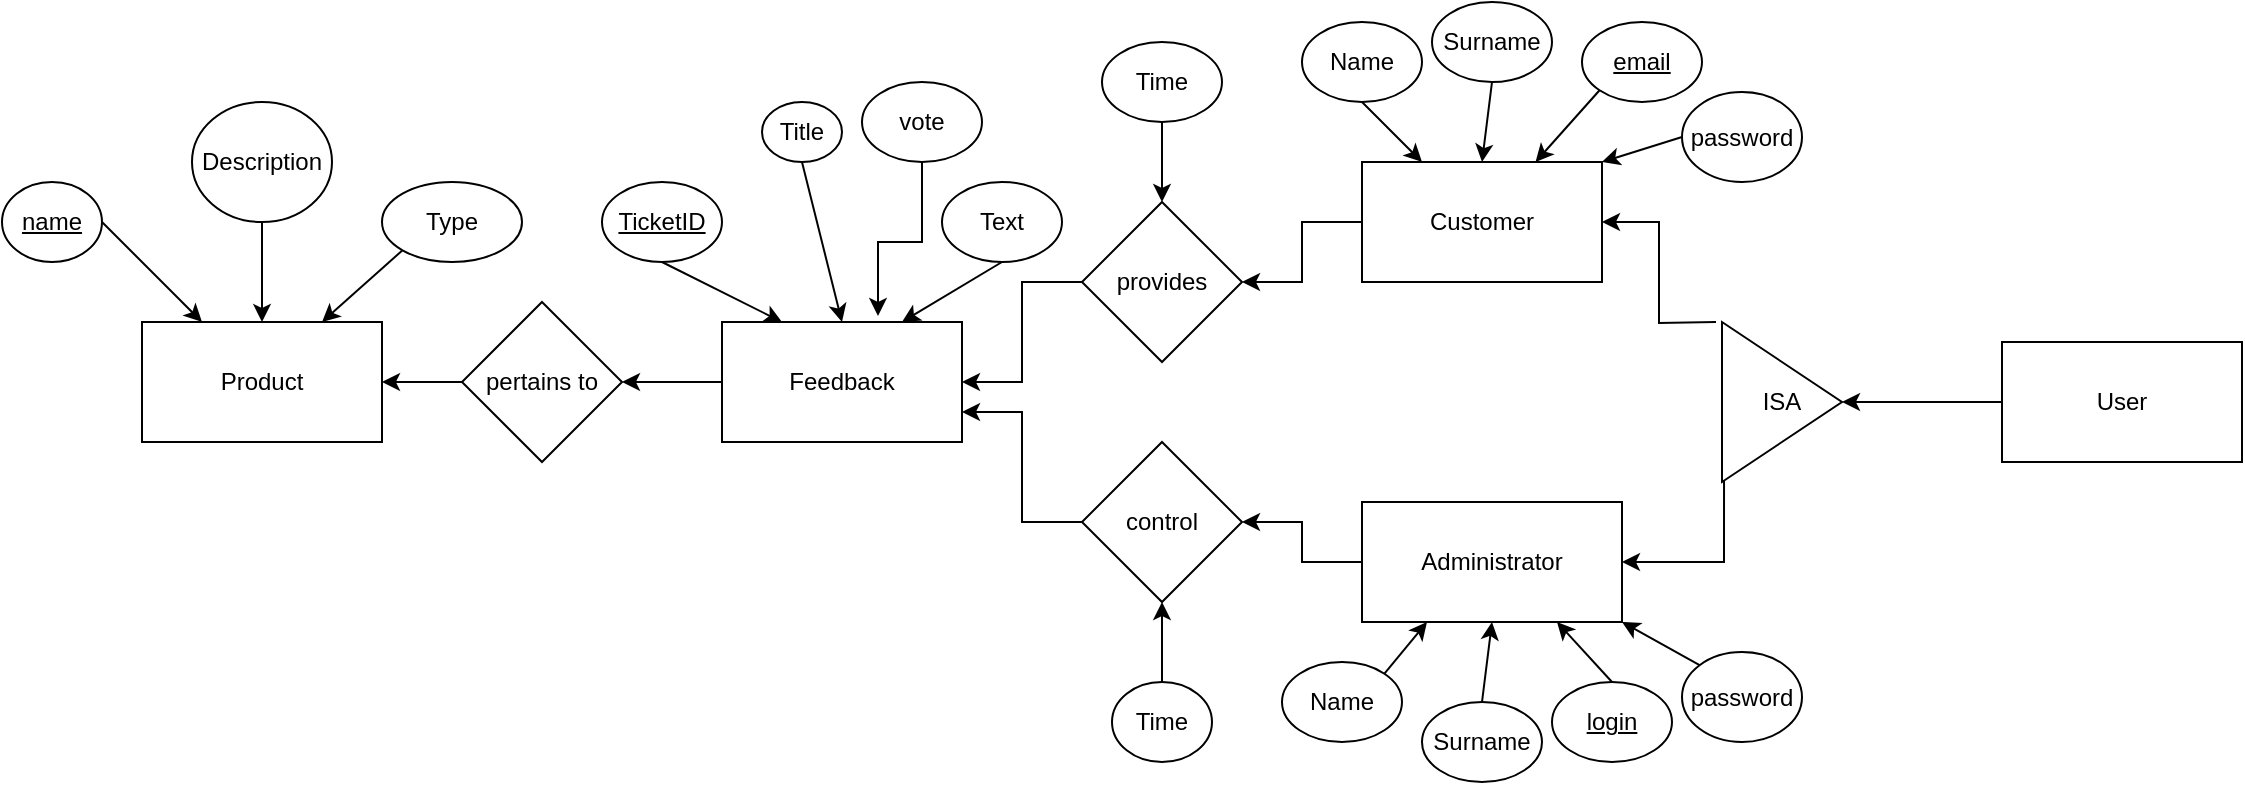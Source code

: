 <mxfile version="12.7.2" type="github">
  <diagram id="pEHj8gA7eJrd1sAcKQx-" name="Page-1">
    <mxGraphModel dx="1662" dy="798" grid="1" gridSize="10" guides="1" tooltips="1" connect="1" arrows="1" fold="1" page="1" pageScale="1" pageWidth="850" pageHeight="1100" math="0" shadow="0">
      <root>
        <mxCell id="0" />
        <mxCell id="1" parent="0" />
        <mxCell id="D7U8yalIRQosWAP7iNRk-18" style="edgeStyle=orthogonalEdgeStyle;rounded=0;orthogonalLoop=1;jettySize=auto;html=1;exitX=0;exitY=0.5;exitDx=0;exitDy=0;entryX=1;entryY=0.5;entryDx=0;entryDy=0;" parent="1" source="D7U8yalIRQosWAP7iNRk-1" target="D7U8yalIRQosWAP7iNRk-13" edge="1">
          <mxGeometry relative="1" as="geometry" />
        </mxCell>
        <mxCell id="D7U8yalIRQosWAP7iNRk-1" value="Administrator" style="rounded=0;whiteSpace=wrap;html=1;" parent="1" vertex="1">
          <mxGeometry x="1010" y="420" width="130" height="60" as="geometry" />
        </mxCell>
        <mxCell id="D7U8yalIRQosWAP7iNRk-14" style="edgeStyle=orthogonalEdgeStyle;rounded=0;orthogonalLoop=1;jettySize=auto;html=1;exitX=0;exitY=0.5;exitDx=0;exitDy=0;entryX=1;entryY=0.5;entryDx=0;entryDy=0;" parent="1" source="D7U8yalIRQosWAP7iNRk-3" target="D7U8yalIRQosWAP7iNRk-12" edge="1">
          <mxGeometry relative="1" as="geometry" />
        </mxCell>
        <mxCell id="D7U8yalIRQosWAP7iNRk-3" value="Customer" style="rounded=0;whiteSpace=wrap;html=1;" parent="1" vertex="1">
          <mxGeometry x="1010" y="250" width="120" height="60" as="geometry" />
        </mxCell>
        <mxCell id="D7U8yalIRQosWAP7iNRk-6" style="edgeStyle=orthogonalEdgeStyle;rounded=0;orthogonalLoop=1;jettySize=auto;html=1;entryX=1;entryY=0.5;entryDx=0;entryDy=0;" parent="1" target="D7U8yalIRQosWAP7iNRk-3" edge="1">
          <mxGeometry relative="1" as="geometry">
            <mxPoint x="1187" y="330" as="sourcePoint" />
          </mxGeometry>
        </mxCell>
        <mxCell id="D7U8yalIRQosWAP7iNRk-7" style="edgeStyle=orthogonalEdgeStyle;rounded=0;orthogonalLoop=1;jettySize=auto;html=1;exitX=0.017;exitY=0.988;exitDx=0;exitDy=0;entryX=1;entryY=0.5;entryDx=0;entryDy=0;exitPerimeter=0;" parent="1" source="D7U8yalIRQosWAP7iNRk-4" target="D7U8yalIRQosWAP7iNRk-1" edge="1">
          <mxGeometry relative="1" as="geometry" />
        </mxCell>
        <mxCell id="D7U8yalIRQosWAP7iNRk-4" value="ISA" style="triangle;whiteSpace=wrap;html=1;" parent="1" vertex="1">
          <mxGeometry x="1190" y="330" width="60" height="80" as="geometry" />
        </mxCell>
        <mxCell id="D7U8yalIRQosWAP7iNRk-9" style="edgeStyle=orthogonalEdgeStyle;rounded=0;orthogonalLoop=1;jettySize=auto;html=1;exitX=0;exitY=0.5;exitDx=0;exitDy=0;" parent="1" source="D7U8yalIRQosWAP7iNRk-5" target="D7U8yalIRQosWAP7iNRk-4" edge="1">
          <mxGeometry relative="1" as="geometry" />
        </mxCell>
        <mxCell id="D7U8yalIRQosWAP7iNRk-5" value="User" style="rounded=0;whiteSpace=wrap;html=1;" parent="1" vertex="1">
          <mxGeometry x="1330" y="340" width="120" height="60" as="geometry" />
        </mxCell>
        <mxCell id="D7U8yalIRQosWAP7iNRk-21" style="edgeStyle=orthogonalEdgeStyle;rounded=0;orthogonalLoop=1;jettySize=auto;html=1;exitX=0;exitY=0.5;exitDx=0;exitDy=0;" parent="1" source="D7U8yalIRQosWAP7iNRk-10" target="D7U8yalIRQosWAP7iNRk-20" edge="1">
          <mxGeometry relative="1" as="geometry" />
        </mxCell>
        <mxCell id="D7U8yalIRQosWAP7iNRk-10" value="Feedback" style="rounded=0;whiteSpace=wrap;html=1;" parent="1" vertex="1">
          <mxGeometry x="690" y="330" width="120" height="60" as="geometry" />
        </mxCell>
        <mxCell id="D7U8yalIRQosWAP7iNRk-15" style="edgeStyle=orthogonalEdgeStyle;rounded=0;orthogonalLoop=1;jettySize=auto;html=1;exitX=0;exitY=0.5;exitDx=0;exitDy=0;" parent="1" source="D7U8yalIRQosWAP7iNRk-12" target="D7U8yalIRQosWAP7iNRk-10" edge="1">
          <mxGeometry relative="1" as="geometry" />
        </mxCell>
        <mxCell id="D7U8yalIRQosWAP7iNRk-12" value="provides" style="rhombus;whiteSpace=wrap;html=1;" parent="1" vertex="1">
          <mxGeometry x="870" y="270" width="80" height="80" as="geometry" />
        </mxCell>
        <mxCell id="D7U8yalIRQosWAP7iNRk-16" style="edgeStyle=orthogonalEdgeStyle;rounded=0;orthogonalLoop=1;jettySize=auto;html=1;exitX=0;exitY=0.5;exitDx=0;exitDy=0;entryX=1;entryY=0.75;entryDx=0;entryDy=0;" parent="1" source="D7U8yalIRQosWAP7iNRk-13" target="D7U8yalIRQosWAP7iNRk-10" edge="1">
          <mxGeometry relative="1" as="geometry" />
        </mxCell>
        <mxCell id="D7U8yalIRQosWAP7iNRk-13" value="control&lt;br&gt;" style="rhombus;whiteSpace=wrap;html=1;" parent="1" vertex="1">
          <mxGeometry x="870" y="390" width="80" height="80" as="geometry" />
        </mxCell>
        <mxCell id="D7U8yalIRQosWAP7iNRk-19" value="Product" style="rounded=0;whiteSpace=wrap;html=1;" parent="1" vertex="1">
          <mxGeometry x="400" y="330" width="120" height="60" as="geometry" />
        </mxCell>
        <mxCell id="D7U8yalIRQosWAP7iNRk-22" style="edgeStyle=orthogonalEdgeStyle;rounded=0;orthogonalLoop=1;jettySize=auto;html=1;exitX=0;exitY=0.5;exitDx=0;exitDy=0;entryX=1;entryY=0.5;entryDx=0;entryDy=0;" parent="1" source="D7U8yalIRQosWAP7iNRk-20" target="D7U8yalIRQosWAP7iNRk-19" edge="1">
          <mxGeometry relative="1" as="geometry" />
        </mxCell>
        <mxCell id="D7U8yalIRQosWAP7iNRk-20" value="pertains to" style="rhombus;whiteSpace=wrap;html=1;" parent="1" vertex="1">
          <mxGeometry x="560" y="320" width="80" height="80" as="geometry" />
        </mxCell>
        <mxCell id="D7U8yalIRQosWAP7iNRk-36" style="edgeStyle=none;rounded=0;orthogonalLoop=1;jettySize=auto;html=1;exitX=1;exitY=0.5;exitDx=0;exitDy=0;" parent="1" source="D7U8yalIRQosWAP7iNRk-35" target="D7U8yalIRQosWAP7iNRk-19" edge="1">
          <mxGeometry relative="1" as="geometry" />
        </mxCell>
        <mxCell id="D7U8yalIRQosWAP7iNRk-35" value="name" style="ellipse;whiteSpace=wrap;html=1;fontStyle=4" parent="1" vertex="1">
          <mxGeometry x="330" y="260" width="50" height="40" as="geometry" />
        </mxCell>
        <mxCell id="D7U8yalIRQosWAP7iNRk-43" style="edgeStyle=none;rounded=0;orthogonalLoop=1;jettySize=auto;html=1;exitX=0.5;exitY=1;exitDx=0;exitDy=0;entryX=0.5;entryY=0;entryDx=0;entryDy=0;" parent="1" source="D7U8yalIRQosWAP7iNRk-40" target="D7U8yalIRQosWAP7iNRk-19" edge="1">
          <mxGeometry relative="1" as="geometry" />
        </mxCell>
        <mxCell id="D7U8yalIRQosWAP7iNRk-40" value="Description" style="ellipse;whiteSpace=wrap;html=1;" parent="1" vertex="1">
          <mxGeometry x="425" y="220" width="70" height="60" as="geometry" />
        </mxCell>
        <mxCell id="D7U8yalIRQosWAP7iNRk-45" style="edgeStyle=none;rounded=0;orthogonalLoop=1;jettySize=auto;html=1;exitX=0;exitY=1;exitDx=0;exitDy=0;entryX=0.75;entryY=0;entryDx=0;entryDy=0;" parent="1" source="D7U8yalIRQosWAP7iNRk-44" target="D7U8yalIRQosWAP7iNRk-19" edge="1">
          <mxGeometry relative="1" as="geometry" />
        </mxCell>
        <mxCell id="D7U8yalIRQosWAP7iNRk-44" value="Type" style="ellipse;whiteSpace=wrap;html=1;" parent="1" vertex="1">
          <mxGeometry x="520" y="260" width="70" height="40" as="geometry" />
        </mxCell>
        <mxCell id="D7U8yalIRQosWAP7iNRk-50" style="edgeStyle=none;rounded=0;orthogonalLoop=1;jettySize=auto;html=1;exitX=0.5;exitY=1;exitDx=0;exitDy=0;entryX=0.25;entryY=0;entryDx=0;entryDy=0;" parent="1" source="D7U8yalIRQosWAP7iNRk-49" target="D7U8yalIRQosWAP7iNRk-10" edge="1">
          <mxGeometry relative="1" as="geometry" />
        </mxCell>
        <mxCell id="D7U8yalIRQosWAP7iNRk-49" value="TicketID" style="ellipse;whiteSpace=wrap;html=1;fontStyle=4" parent="1" vertex="1">
          <mxGeometry x="630" y="260" width="60" height="40" as="geometry" />
        </mxCell>
        <mxCell id="D7U8yalIRQosWAP7iNRk-52" style="edgeStyle=none;rounded=0;orthogonalLoop=1;jettySize=auto;html=1;exitX=0.5;exitY=1;exitDx=0;exitDy=0;entryX=0.5;entryY=0;entryDx=0;entryDy=0;" parent="1" source="D7U8yalIRQosWAP7iNRk-51" target="D7U8yalIRQosWAP7iNRk-10" edge="1">
          <mxGeometry relative="1" as="geometry" />
        </mxCell>
        <mxCell id="D7U8yalIRQosWAP7iNRk-51" value="Title" style="ellipse;whiteSpace=wrap;html=1;" parent="1" vertex="1">
          <mxGeometry x="710" y="220" width="40" height="30" as="geometry" />
        </mxCell>
        <mxCell id="D7U8yalIRQosWAP7iNRk-54" style="edgeStyle=none;rounded=0;orthogonalLoop=1;jettySize=auto;html=1;exitX=0.5;exitY=1;exitDx=0;exitDy=0;entryX=0.75;entryY=0;entryDx=0;entryDy=0;" parent="1" source="D7U8yalIRQosWAP7iNRk-53" target="D7U8yalIRQosWAP7iNRk-10" edge="1">
          <mxGeometry relative="1" as="geometry" />
        </mxCell>
        <mxCell id="D7U8yalIRQosWAP7iNRk-53" value="Text" style="ellipse;whiteSpace=wrap;html=1;" parent="1" vertex="1">
          <mxGeometry x="800" y="260" width="60" height="40" as="geometry" />
        </mxCell>
        <mxCell id="D7U8yalIRQosWAP7iNRk-56" style="edgeStyle=none;rounded=0;orthogonalLoop=1;jettySize=auto;html=1;exitX=0.5;exitY=1;exitDx=0;exitDy=0;entryX=0.5;entryY=0;entryDx=0;entryDy=0;" parent="1" source="D7U8yalIRQosWAP7iNRk-55" target="D7U8yalIRQosWAP7iNRk-12" edge="1">
          <mxGeometry relative="1" as="geometry" />
        </mxCell>
        <mxCell id="D7U8yalIRQosWAP7iNRk-55" value="Time&lt;br&gt;" style="ellipse;whiteSpace=wrap;html=1;" parent="1" vertex="1">
          <mxGeometry x="880" y="190" width="60" height="40" as="geometry" />
        </mxCell>
        <mxCell id="D7U8yalIRQosWAP7iNRk-58" style="edgeStyle=none;rounded=0;orthogonalLoop=1;jettySize=auto;html=1;exitX=0.5;exitY=0;exitDx=0;exitDy=0;entryX=0.5;entryY=1;entryDx=0;entryDy=0;" parent="1" source="D7U8yalIRQosWAP7iNRk-57" target="D7U8yalIRQosWAP7iNRk-13" edge="1">
          <mxGeometry relative="1" as="geometry" />
        </mxCell>
        <mxCell id="D7U8yalIRQosWAP7iNRk-57" value="Time" style="ellipse;whiteSpace=wrap;html=1;" parent="1" vertex="1">
          <mxGeometry x="885" y="510" width="50" height="40" as="geometry" />
        </mxCell>
        <mxCell id="D7U8yalIRQosWAP7iNRk-62" style="edgeStyle=none;rounded=0;orthogonalLoop=1;jettySize=auto;html=1;exitX=0.5;exitY=1;exitDx=0;exitDy=0;entryX=0.25;entryY=0;entryDx=0;entryDy=0;" parent="1" source="D7U8yalIRQosWAP7iNRk-59" target="D7U8yalIRQosWAP7iNRk-3" edge="1">
          <mxGeometry relative="1" as="geometry" />
        </mxCell>
        <mxCell id="D7U8yalIRQosWAP7iNRk-59" value="Name" style="ellipse;whiteSpace=wrap;html=1;" parent="1" vertex="1">
          <mxGeometry x="980" y="180" width="60" height="40" as="geometry" />
        </mxCell>
        <mxCell id="D7U8yalIRQosWAP7iNRk-63" style="edgeStyle=none;rounded=0;orthogonalLoop=1;jettySize=auto;html=1;exitX=0.5;exitY=1;exitDx=0;exitDy=0;entryX=0.5;entryY=0;entryDx=0;entryDy=0;" parent="1" source="D7U8yalIRQosWAP7iNRk-60" target="D7U8yalIRQosWAP7iNRk-3" edge="1">
          <mxGeometry relative="1" as="geometry" />
        </mxCell>
        <mxCell id="D7U8yalIRQosWAP7iNRk-60" value="Surname" style="ellipse;whiteSpace=wrap;html=1;" parent="1" vertex="1">
          <mxGeometry x="1045" y="170" width="60" height="40" as="geometry" />
        </mxCell>
        <mxCell id="D7U8yalIRQosWAP7iNRk-66" style="edgeStyle=none;rounded=0;orthogonalLoop=1;jettySize=auto;html=1;exitX=0;exitY=1;exitDx=0;exitDy=0;" parent="1" source="D7U8yalIRQosWAP7iNRk-61" target="D7U8yalIRQosWAP7iNRk-3" edge="1">
          <mxGeometry relative="1" as="geometry" />
        </mxCell>
        <mxCell id="D7U8yalIRQosWAP7iNRk-61" value="email" style="ellipse;whiteSpace=wrap;html=1;fontStyle=4" parent="1" vertex="1">
          <mxGeometry x="1120" y="180" width="60" height="40" as="geometry" />
        </mxCell>
        <mxCell id="D7U8yalIRQosWAP7iNRk-68" style="edgeStyle=none;rounded=0;orthogonalLoop=1;jettySize=auto;html=1;exitX=0;exitY=0.5;exitDx=0;exitDy=0;entryX=1;entryY=0;entryDx=0;entryDy=0;" parent="1" source="D7U8yalIRQosWAP7iNRk-67" target="D7U8yalIRQosWAP7iNRk-3" edge="1">
          <mxGeometry relative="1" as="geometry" />
        </mxCell>
        <mxCell id="D7U8yalIRQosWAP7iNRk-67" value="password" style="ellipse;whiteSpace=wrap;html=1;" parent="1" vertex="1">
          <mxGeometry x="1170" y="215" width="60" height="45" as="geometry" />
        </mxCell>
        <mxCell id="D7U8yalIRQosWAP7iNRk-74" style="edgeStyle=none;rounded=0;orthogonalLoop=1;jettySize=auto;html=1;exitX=1;exitY=0;exitDx=0;exitDy=0;entryX=0.25;entryY=1;entryDx=0;entryDy=0;" parent="1" source="D7U8yalIRQosWAP7iNRk-70" target="D7U8yalIRQosWAP7iNRk-1" edge="1">
          <mxGeometry relative="1" as="geometry" />
        </mxCell>
        <mxCell id="D7U8yalIRQosWAP7iNRk-70" value="Name" style="ellipse;whiteSpace=wrap;html=1;" parent="1" vertex="1">
          <mxGeometry x="970" y="500" width="60" height="40" as="geometry" />
        </mxCell>
        <mxCell id="D7U8yalIRQosWAP7iNRk-75" style="edgeStyle=none;rounded=0;orthogonalLoop=1;jettySize=auto;html=1;exitX=0.5;exitY=0;exitDx=0;exitDy=0;entryX=0.5;entryY=1;entryDx=0;entryDy=0;" parent="1" source="D7U8yalIRQosWAP7iNRk-71" target="D7U8yalIRQosWAP7iNRk-1" edge="1">
          <mxGeometry relative="1" as="geometry" />
        </mxCell>
        <mxCell id="D7U8yalIRQosWAP7iNRk-71" value="Surname" style="ellipse;whiteSpace=wrap;html=1;" parent="1" vertex="1">
          <mxGeometry x="1040" y="520" width="60" height="40" as="geometry" />
        </mxCell>
        <mxCell id="D7U8yalIRQosWAP7iNRk-76" style="edgeStyle=none;rounded=0;orthogonalLoop=1;jettySize=auto;html=1;exitX=0.5;exitY=0;exitDx=0;exitDy=0;entryX=0.75;entryY=1;entryDx=0;entryDy=0;" parent="1" source="D7U8yalIRQosWAP7iNRk-72" target="D7U8yalIRQosWAP7iNRk-1" edge="1">
          <mxGeometry relative="1" as="geometry" />
        </mxCell>
        <mxCell id="D7U8yalIRQosWAP7iNRk-72" value="&lt;u&gt;login&lt;/u&gt;" style="ellipse;whiteSpace=wrap;html=1;" parent="1" vertex="1">
          <mxGeometry x="1105" y="510" width="60" height="40" as="geometry" />
        </mxCell>
        <mxCell id="D7U8yalIRQosWAP7iNRk-77" style="edgeStyle=none;rounded=0;orthogonalLoop=1;jettySize=auto;html=1;exitX=0;exitY=0;exitDx=0;exitDy=0;entryX=1;entryY=1;entryDx=0;entryDy=0;" parent="1" source="D7U8yalIRQosWAP7iNRk-73" target="D7U8yalIRQosWAP7iNRk-1" edge="1">
          <mxGeometry relative="1" as="geometry" />
        </mxCell>
        <mxCell id="D7U8yalIRQosWAP7iNRk-73" value="password" style="ellipse;whiteSpace=wrap;html=1;fontStyle=0" parent="1" vertex="1">
          <mxGeometry x="1170" y="495" width="60" height="45" as="geometry" />
        </mxCell>
        <mxCell id="DvBH6iGTKcQ8ELCjiVkQ-2" style="edgeStyle=orthogonalEdgeStyle;rounded=0;orthogonalLoop=1;jettySize=auto;html=1;exitX=1;exitY=0.5;exitDx=0;exitDy=0;entryX=0.65;entryY=-0.05;entryDx=0;entryDy=0;entryPerimeter=0;" edge="1" parent="1" source="DvBH6iGTKcQ8ELCjiVkQ-1" target="D7U8yalIRQosWAP7iNRk-10">
          <mxGeometry relative="1" as="geometry" />
        </mxCell>
        <mxCell id="DvBH6iGTKcQ8ELCjiVkQ-1" value="vote" style="ellipse;whiteSpace=wrap;html=1;direction=south;" vertex="1" parent="1">
          <mxGeometry x="760" y="210" width="60" height="40" as="geometry" />
        </mxCell>
      </root>
    </mxGraphModel>
  </diagram>
</mxfile>
